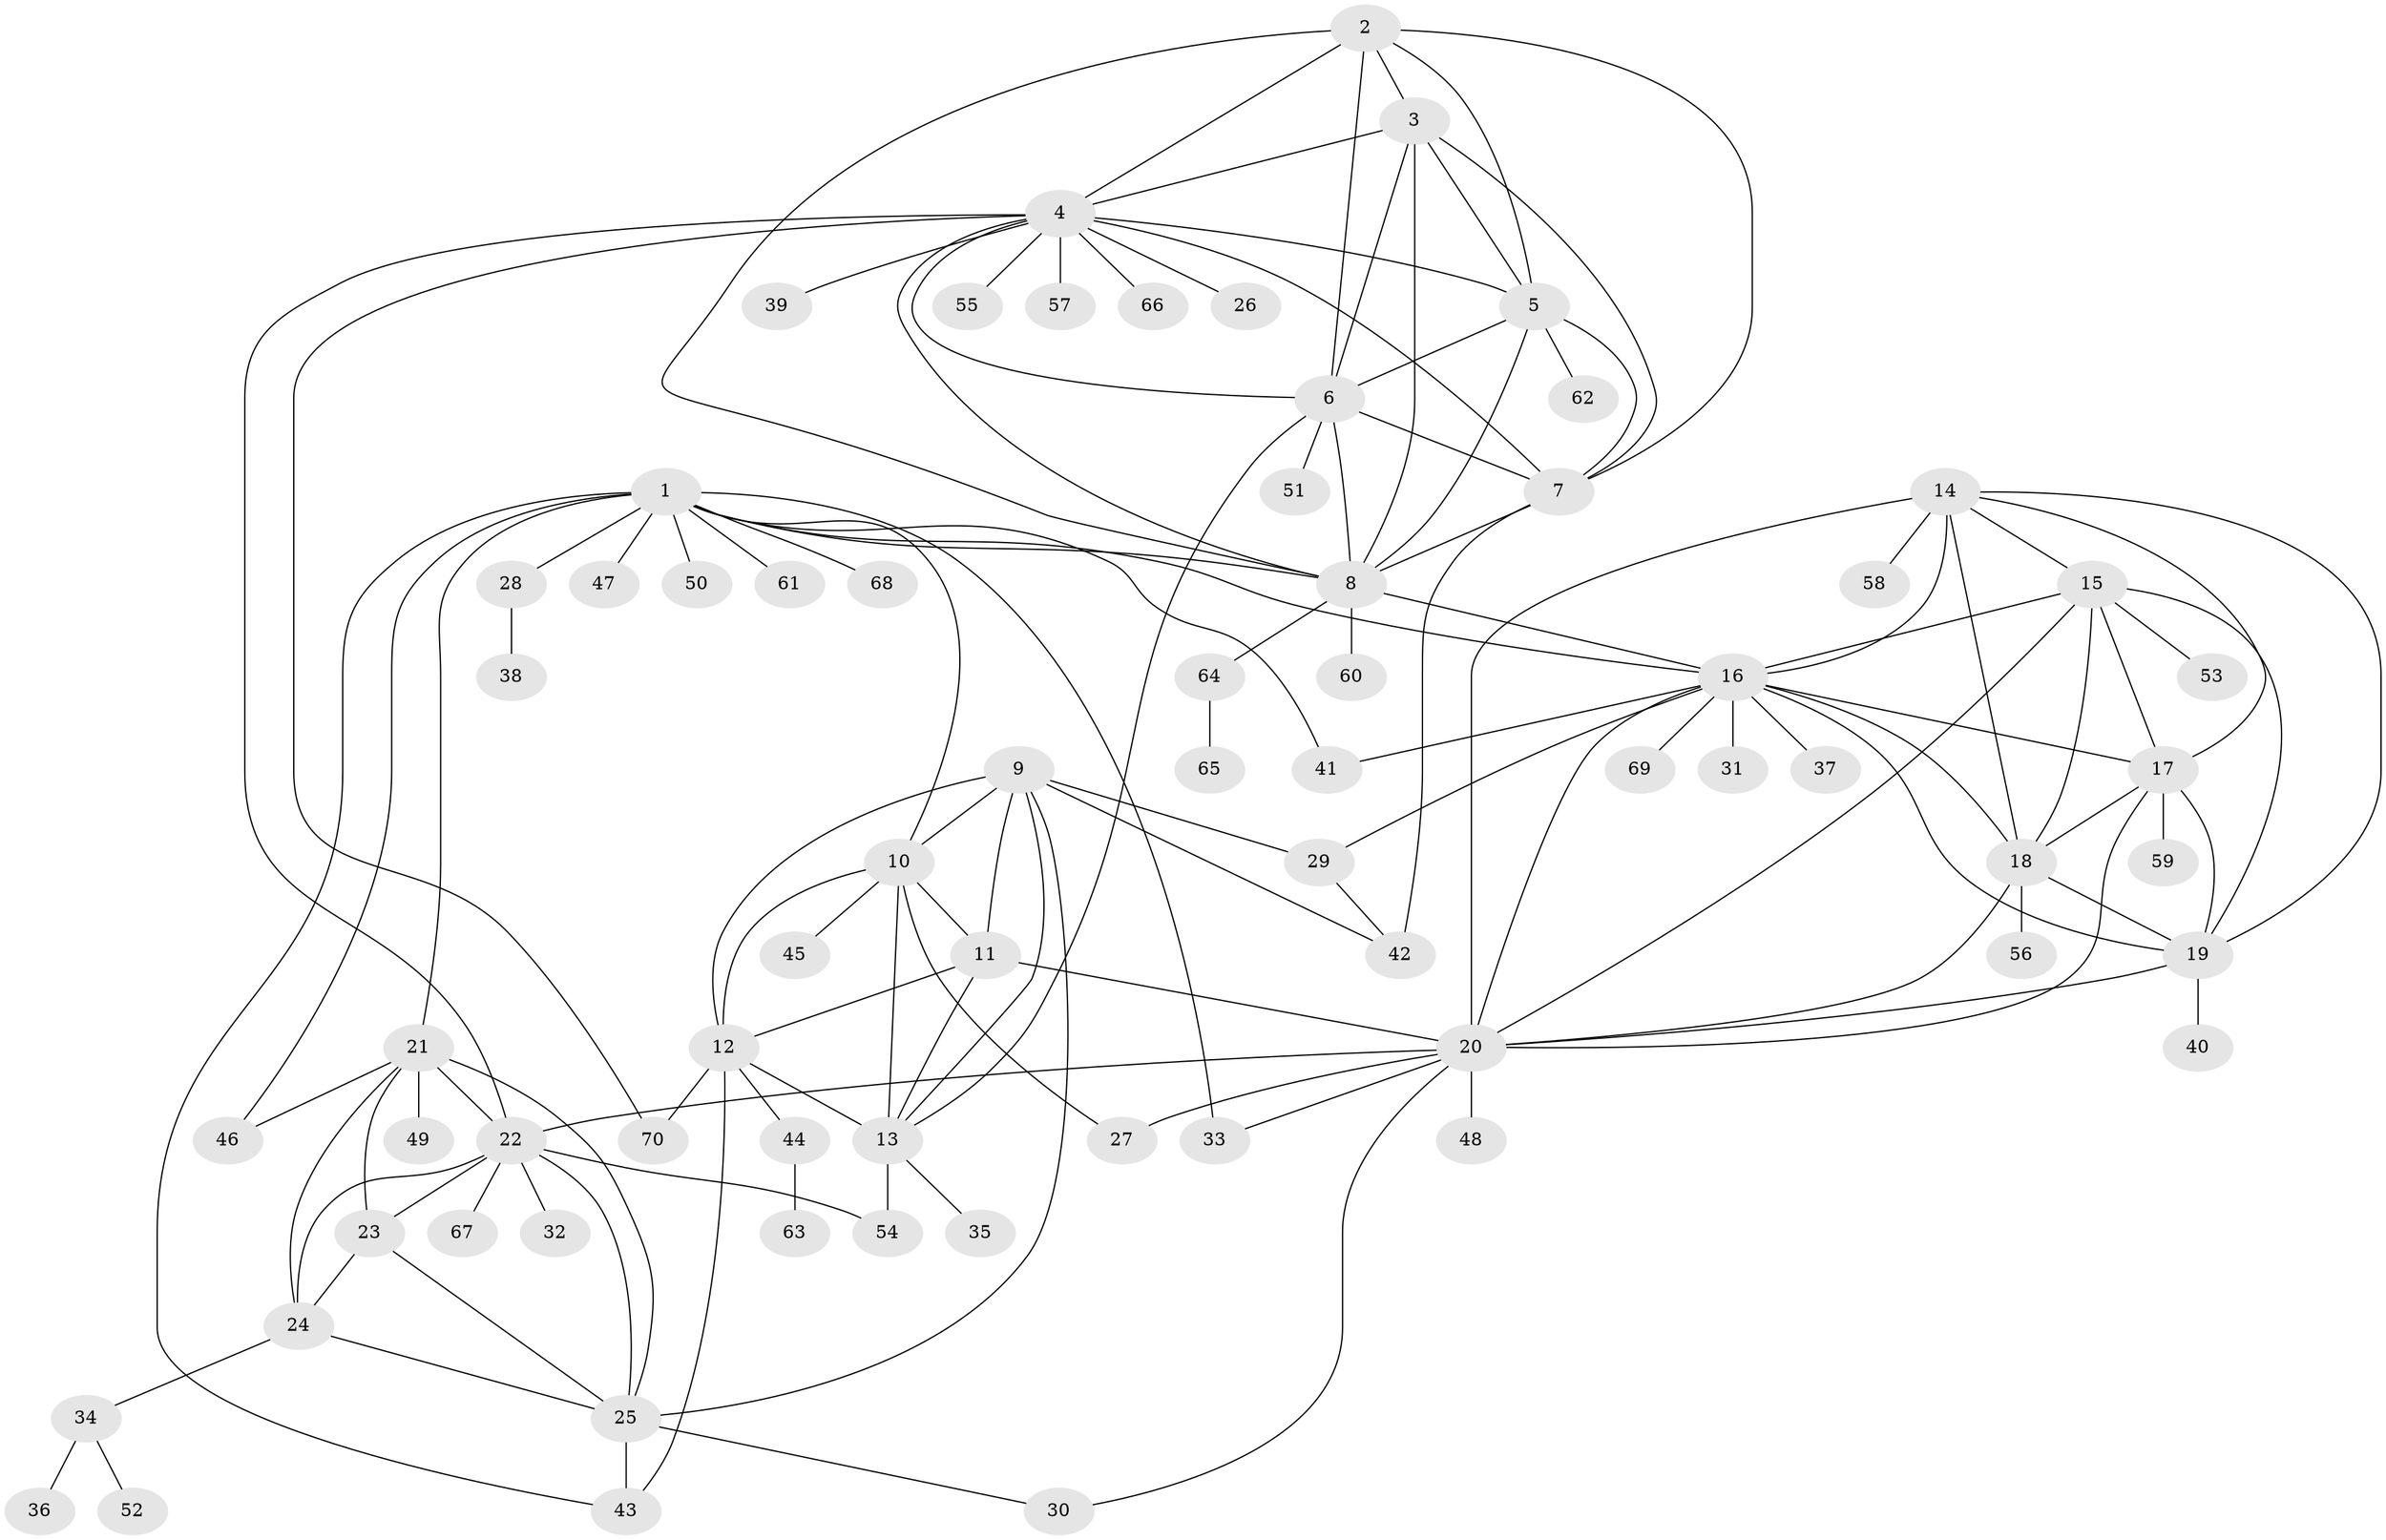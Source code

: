 // original degree distribution, {10: 0.06428571428571428, 11: 0.02142857142857143, 7: 0.03571428571428571, 8: 0.06428571428571428, 9: 0.02857142857142857, 14: 0.014285714285714285, 13: 0.014285714285714285, 12: 0.007142857142857143, 1: 0.5785714285714286, 2: 0.15714285714285714, 3: 0.007142857142857143, 4: 0.007142857142857143}
// Generated by graph-tools (version 1.1) at 2025/37/03/09/25 02:37:24]
// undirected, 70 vertices, 129 edges
graph export_dot {
graph [start="1"]
  node [color=gray90,style=filled];
  1;
  2;
  3;
  4;
  5;
  6;
  7;
  8;
  9;
  10;
  11;
  12;
  13;
  14;
  15;
  16;
  17;
  18;
  19;
  20;
  21;
  22;
  23;
  24;
  25;
  26;
  27;
  28;
  29;
  30;
  31;
  32;
  33;
  34;
  35;
  36;
  37;
  38;
  39;
  40;
  41;
  42;
  43;
  44;
  45;
  46;
  47;
  48;
  49;
  50;
  51;
  52;
  53;
  54;
  55;
  56;
  57;
  58;
  59;
  60;
  61;
  62;
  63;
  64;
  65;
  66;
  67;
  68;
  69;
  70;
  1 -- 8 [weight=1.0];
  1 -- 10 [weight=1.0];
  1 -- 16 [weight=1.0];
  1 -- 21 [weight=1.0];
  1 -- 28 [weight=1.0];
  1 -- 33 [weight=4.0];
  1 -- 41 [weight=1.0];
  1 -- 43 [weight=1.0];
  1 -- 46 [weight=1.0];
  1 -- 47 [weight=4.0];
  1 -- 50 [weight=1.0];
  1 -- 61 [weight=1.0];
  1 -- 68 [weight=1.0];
  2 -- 3 [weight=1.0];
  2 -- 4 [weight=1.0];
  2 -- 5 [weight=1.0];
  2 -- 6 [weight=1.0];
  2 -- 7 [weight=1.0];
  2 -- 8 [weight=1.0];
  3 -- 4 [weight=1.0];
  3 -- 5 [weight=2.0];
  3 -- 6 [weight=1.0];
  3 -- 7 [weight=1.0];
  3 -- 8 [weight=1.0];
  4 -- 5 [weight=1.0];
  4 -- 6 [weight=1.0];
  4 -- 7 [weight=1.0];
  4 -- 8 [weight=1.0];
  4 -- 22 [weight=1.0];
  4 -- 26 [weight=1.0];
  4 -- 39 [weight=1.0];
  4 -- 55 [weight=1.0];
  4 -- 57 [weight=1.0];
  4 -- 66 [weight=1.0];
  4 -- 70 [weight=1.0];
  5 -- 6 [weight=1.0];
  5 -- 7 [weight=1.0];
  5 -- 8 [weight=1.0];
  5 -- 62 [weight=1.0];
  6 -- 7 [weight=1.0];
  6 -- 8 [weight=1.0];
  6 -- 13 [weight=1.0];
  6 -- 51 [weight=1.0];
  7 -- 8 [weight=1.0];
  7 -- 42 [weight=3.0];
  8 -- 16 [weight=1.0];
  8 -- 60 [weight=1.0];
  8 -- 64 [weight=1.0];
  9 -- 10 [weight=3.0];
  9 -- 11 [weight=1.0];
  9 -- 12 [weight=1.0];
  9 -- 13 [weight=1.0];
  9 -- 25 [weight=1.0];
  9 -- 29 [weight=2.0];
  9 -- 42 [weight=1.0];
  10 -- 11 [weight=3.0];
  10 -- 12 [weight=3.0];
  10 -- 13 [weight=3.0];
  10 -- 27 [weight=6.0];
  10 -- 45 [weight=3.0];
  11 -- 12 [weight=1.0];
  11 -- 13 [weight=1.0];
  11 -- 20 [weight=1.0];
  12 -- 13 [weight=1.0];
  12 -- 43 [weight=1.0];
  12 -- 44 [weight=1.0];
  12 -- 70 [weight=1.0];
  13 -- 35 [weight=1.0];
  13 -- 54 [weight=1.0];
  14 -- 15 [weight=1.0];
  14 -- 16 [weight=1.0];
  14 -- 17 [weight=1.0];
  14 -- 18 [weight=1.0];
  14 -- 19 [weight=1.0];
  14 -- 20 [weight=1.0];
  14 -- 58 [weight=3.0];
  15 -- 16 [weight=1.0];
  15 -- 17 [weight=1.0];
  15 -- 18 [weight=1.0];
  15 -- 19 [weight=1.0];
  15 -- 20 [weight=1.0];
  15 -- 53 [weight=1.0];
  16 -- 17 [weight=1.0];
  16 -- 18 [weight=1.0];
  16 -- 19 [weight=1.0];
  16 -- 20 [weight=1.0];
  16 -- 29 [weight=1.0];
  16 -- 31 [weight=1.0];
  16 -- 37 [weight=1.0];
  16 -- 41 [weight=1.0];
  16 -- 69 [weight=1.0];
  17 -- 18 [weight=1.0];
  17 -- 19 [weight=1.0];
  17 -- 20 [weight=1.0];
  17 -- 59 [weight=2.0];
  18 -- 19 [weight=1.0];
  18 -- 20 [weight=1.0];
  18 -- 56 [weight=1.0];
  19 -- 20 [weight=1.0];
  19 -- 40 [weight=3.0];
  20 -- 22 [weight=1.0];
  20 -- 27 [weight=1.0];
  20 -- 30 [weight=1.0];
  20 -- 33 [weight=1.0];
  20 -- 48 [weight=1.0];
  21 -- 22 [weight=3.0];
  21 -- 23 [weight=1.0];
  21 -- 24 [weight=1.0];
  21 -- 25 [weight=1.0];
  21 -- 46 [weight=1.0];
  21 -- 49 [weight=1.0];
  22 -- 23 [weight=3.0];
  22 -- 24 [weight=3.0];
  22 -- 25 [weight=3.0];
  22 -- 32 [weight=1.0];
  22 -- 54 [weight=1.0];
  22 -- 67 [weight=1.0];
  23 -- 24 [weight=1.0];
  23 -- 25 [weight=1.0];
  24 -- 25 [weight=1.0];
  24 -- 34 [weight=1.0];
  25 -- 30 [weight=1.0];
  25 -- 43 [weight=3.0];
  28 -- 38 [weight=1.0];
  29 -- 42 [weight=1.0];
  34 -- 36 [weight=1.0];
  34 -- 52 [weight=1.0];
  44 -- 63 [weight=1.0];
  64 -- 65 [weight=1.0];
}
